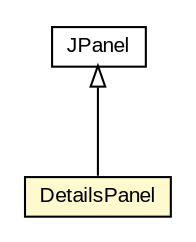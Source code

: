 #!/usr/local/bin/dot
#
# Class diagram 
# Generated by UMLGraph version 5.3 (http://www.umlgraph.org/)
#

digraph G {
	edge [fontname="arial",fontsize=10,labelfontname="arial",labelfontsize=10];
	node [fontname="arial",fontsize=10,shape=plaintext];
	nodesep=0.25;
	ranksep=0.5;
	// context.arch.intelligibility.apps.homeactivity.FloorplanPanel.DetailsPanel
	c110870 [label=<<table title="context.arch.intelligibility.apps.homeactivity.FloorplanPanel.DetailsPanel" border="0" cellborder="1" cellspacing="0" cellpadding="2" port="p" bgcolor="lemonChiffon" href="./FloorplanPanel.DetailsPanel.html">
		<tr><td><table border="0" cellspacing="0" cellpadding="1">
<tr><td align="center" balign="center"> DetailsPanel </td></tr>
		</table></td></tr>
		</table>>, fontname="arial", fontcolor="black", fontsize=10.0];
	//context.arch.intelligibility.apps.homeactivity.FloorplanPanel.DetailsPanel extends javax.swing.JPanel
	c111015:p -> c110870:p [dir=back,arrowtail=empty];
	// javax.swing.JPanel
	c111015 [label=<<table title="javax.swing.JPanel" border="0" cellborder="1" cellspacing="0" cellpadding="2" port="p" href="http://java.sun.com/j2se/1.4.2/docs/api/javax/swing/JPanel.html">
		<tr><td><table border="0" cellspacing="0" cellpadding="1">
<tr><td align="center" balign="center"> JPanel </td></tr>
		</table></td></tr>
		</table>>, fontname="arial", fontcolor="black", fontsize=10.0];
}

